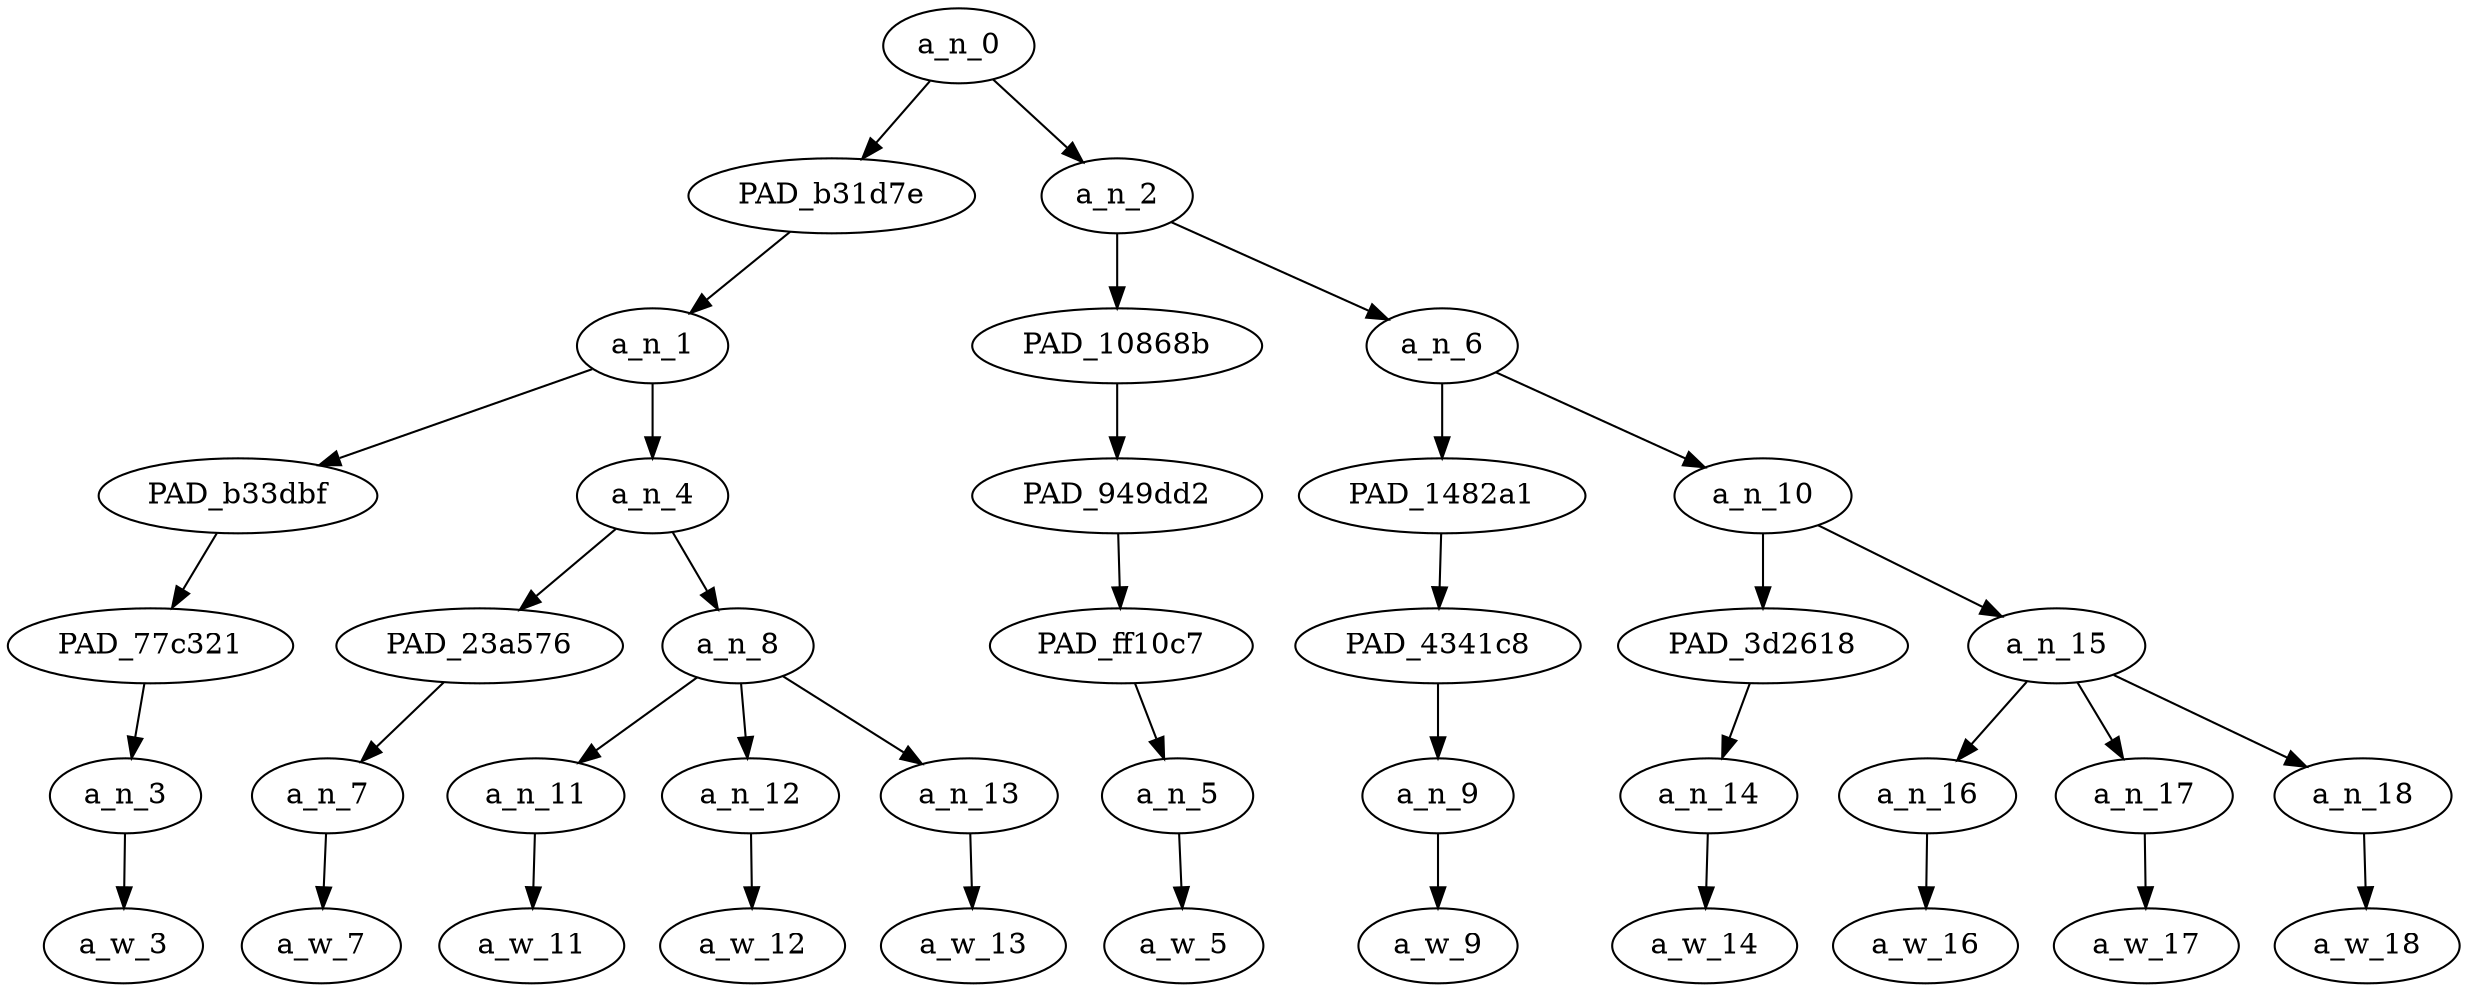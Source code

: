 strict digraph "" {
	a_n_0	[div_dir=1,
		index=0,
		level=6,
		pos="3.5,6!",
		text_span="[0, 1, 2, 3, 4, 5, 6, 7, 8, 9, 10]",
		value=1.00000000];
	PAD_b31d7e	[div_dir=1,
		index=0,
		level=5,
		pos="1.0,5!",
		text_span="[0, 1, 2, 3, 4]",
		value=0.46034930];
	a_n_0 -> PAD_b31d7e;
	a_n_2	[div_dir=1,
		index=1,
		level=5,
		pos="6.0,5!",
		text_span="[5, 6, 7, 8, 9, 10]",
		value=0.53923058];
	a_n_0 -> a_n_2;
	a_n_1	[div_dir=1,
		index=0,
		level=4,
		pos="1.0,4!",
		text_span="[0, 1, 2, 3, 4]",
		value=0.46034930];
	PAD_b31d7e -> a_n_1;
	PAD_b33dbf	[div_dir=1,
		index=0,
		level=3,
		pos="0.0,3!",
		text_span="[0]",
		value=0.09852297];
	a_n_1 -> PAD_b33dbf;
	a_n_4	[div_dir=1,
		index=1,
		level=3,
		pos="2.0,3!",
		text_span="[1, 2, 3, 4]",
		value=0.36145968];
	a_n_1 -> a_n_4;
	PAD_77c321	[div_dir=1,
		index=0,
		level=2,
		pos="0.0,2!",
		text_span="[0]",
		value=0.09852297];
	PAD_b33dbf -> PAD_77c321;
	a_n_3	[div_dir=1,
		index=0,
		level=1,
		pos="0.0,1!",
		text_span="[0]",
		value=0.09852297];
	PAD_77c321 -> a_n_3;
	a_w_3	[div_dir=0,
		index=0,
		level=0,
		pos="0,0!",
		text_span="[0]",
		value="<user>"];
	a_n_3 -> a_w_3;
	PAD_23a576	[div_dir=1,
		index=1,
		level=2,
		pos="1.0,2!",
		text_span="[1]",
		value=0.11602853];
	a_n_4 -> PAD_23a576;
	a_n_8	[div_dir=1,
		index=2,
		level=2,
		pos="3.0,2!",
		text_span="[2, 3, 4]",
		value=0.24508133];
	a_n_4 -> a_n_8;
	a_n_7	[div_dir=1,
		index=1,
		level=1,
		pos="1.0,1!",
		text_span="[1]",
		value=0.11602853];
	PAD_23a576 -> a_n_7;
	a_w_7	[div_dir=0,
		index=1,
		level=0,
		pos="1,0!",
		text_span="[1]",
		value=ffs];
	a_n_7 -> a_w_7;
	a_n_11	[div_dir=1,
		index=2,
		level=1,
		pos="2.0,1!",
		text_span="[2]",
		value=0.05135171];
	a_n_8 -> a_n_11;
	a_n_12	[div_dir=1,
		index=3,
		level=1,
		pos="3.0,1!",
		text_span="[3]",
		value=0.09498639];
	a_n_8 -> a_n_12;
	a_n_13	[div_dir=1,
		index=4,
		level=1,
		pos="4.0,1!",
		text_span="[4]",
		value=0.09836306];
	a_n_8 -> a_n_13;
	a_w_11	[div_dir=0,
		index=2,
		level=0,
		pos="2,0!",
		text_span="[2]",
		value=these];
	a_n_11 -> a_w_11;
	a_w_12	[div_dir=0,
		index=3,
		level=0,
		pos="3,0!",
		text_span="[3]",
		value=ghetto];
	a_n_12 -> a_w_12;
	a_w_13	[div_dir=0,
		index=4,
		level=0,
		pos="4,0!",
		text_span="[4]",
		value=blacks];
	a_n_13 -> a_w_13;
	PAD_10868b	[div_dir=1,
		index=1,
		level=4,
		pos="5.0,4!",
		text_span="[5]",
		value=0.04037671];
	a_n_2 -> PAD_10868b;
	a_n_6	[div_dir=1,
		index=2,
		level=4,
		pos="7.0,4!",
		text_span="[6, 7, 8, 9, 10]",
		value=0.49860238];
	a_n_2 -> a_n_6;
	PAD_949dd2	[div_dir=1,
		index=2,
		level=3,
		pos="5.0,3!",
		text_span="[5]",
		value=0.04037671];
	PAD_10868b -> PAD_949dd2;
	PAD_ff10c7	[div_dir=1,
		index=3,
		level=2,
		pos="5.0,2!",
		text_span="[5]",
		value=0.04037671];
	PAD_949dd2 -> PAD_ff10c7;
	a_n_5	[div_dir=1,
		index=5,
		level=1,
		pos="5.0,1!",
		text_span="[5]",
		value=0.04037671];
	PAD_ff10c7 -> a_n_5;
	a_w_5	[div_dir=0,
		index=5,
		level=0,
		pos="5,0!",
		text_span="[5]",
		value=are];
	a_n_5 -> a_w_5;
	PAD_1482a1	[div_dir=1,
		index=3,
		level=3,
		pos="6.0,3!",
		text_span="[6]",
		value=0.07748707];
	a_n_6 -> PAD_1482a1;
	a_n_10	[div_dir=1,
		index=4,
		level=3,
		pos="8.0,3!",
		text_span="[7, 8, 9, 10]",
		value=0.42089522];
	a_n_6 -> a_n_10;
	PAD_4341c8	[div_dir=1,
		index=4,
		level=2,
		pos="6.0,2!",
		text_span="[6]",
		value=0.07748707];
	PAD_1482a1 -> PAD_4341c8;
	a_n_9	[div_dir=1,
		index=6,
		level=1,
		pos="6.0,1!",
		text_span="[6]",
		value=0.07748707];
	PAD_4341c8 -> a_n_9;
	a_w_9	[div_dir=0,
		index=6,
		level=0,
		pos="6,0!",
		text_span="[6]",
		value=ignorant];
	a_n_9 -> a_w_9;
	PAD_3d2618	[div_dir=1,
		index=5,
		level=2,
		pos="7.0,2!",
		text_span="[7]",
		value=0.03908865];
	a_n_10 -> PAD_3d2618;
	a_n_15	[div_dir=1,
		index=6,
		level=2,
		pos="9.0,2!",
		text_span="[8, 9, 10]",
		value=0.38163980];
	a_n_10 -> a_n_15;
	a_n_14	[div_dir=1,
		index=7,
		level=1,
		pos="7.0,1!",
		text_span="[7]",
		value=0.03908865];
	PAD_3d2618 -> a_n_14;
	a_w_14	[div_dir=0,
		index=7,
		level=0,
		pos="7,0!",
		text_span="[7]",
		value=like];
	a_n_14 -> a_w_14;
	a_n_16	[div_dir=1,
		index=8,
		level=1,
		pos="8.0,1!",
		text_span="[8]",
		value=0.12615590];
	a_n_15 -> a_n_16;
	a_n_17	[div_dir=-1,
		index=9,
		level=1,
		pos="9.0,1!",
		text_span="[9]",
		value=0.05569852];
	a_n_15 -> a_n_17;
	a_n_18	[div_dir=1,
		index=10,
		level=1,
		pos="10.0,1!",
		text_span="[10]",
		value=0.19966686];
	a_n_15 -> a_n_18;
	a_w_16	[div_dir=0,
		index=8,
		level=0,
		pos="8,0!",
		text_span="[8]",
		value=cracker];
	a_n_16 -> a_w_16;
	a_w_17	[div_dir=0,
		index=9,
		level=0,
		pos="9,0!",
		text_span="[9]",
		value=mountain];
	a_n_17 -> a_w_17;
	a_w_18	[div_dir=0,
		index=10,
		level=0,
		pos="10,0!",
		text_span="[10]",
		value=hillbillies];
	a_n_18 -> a_w_18;
}
